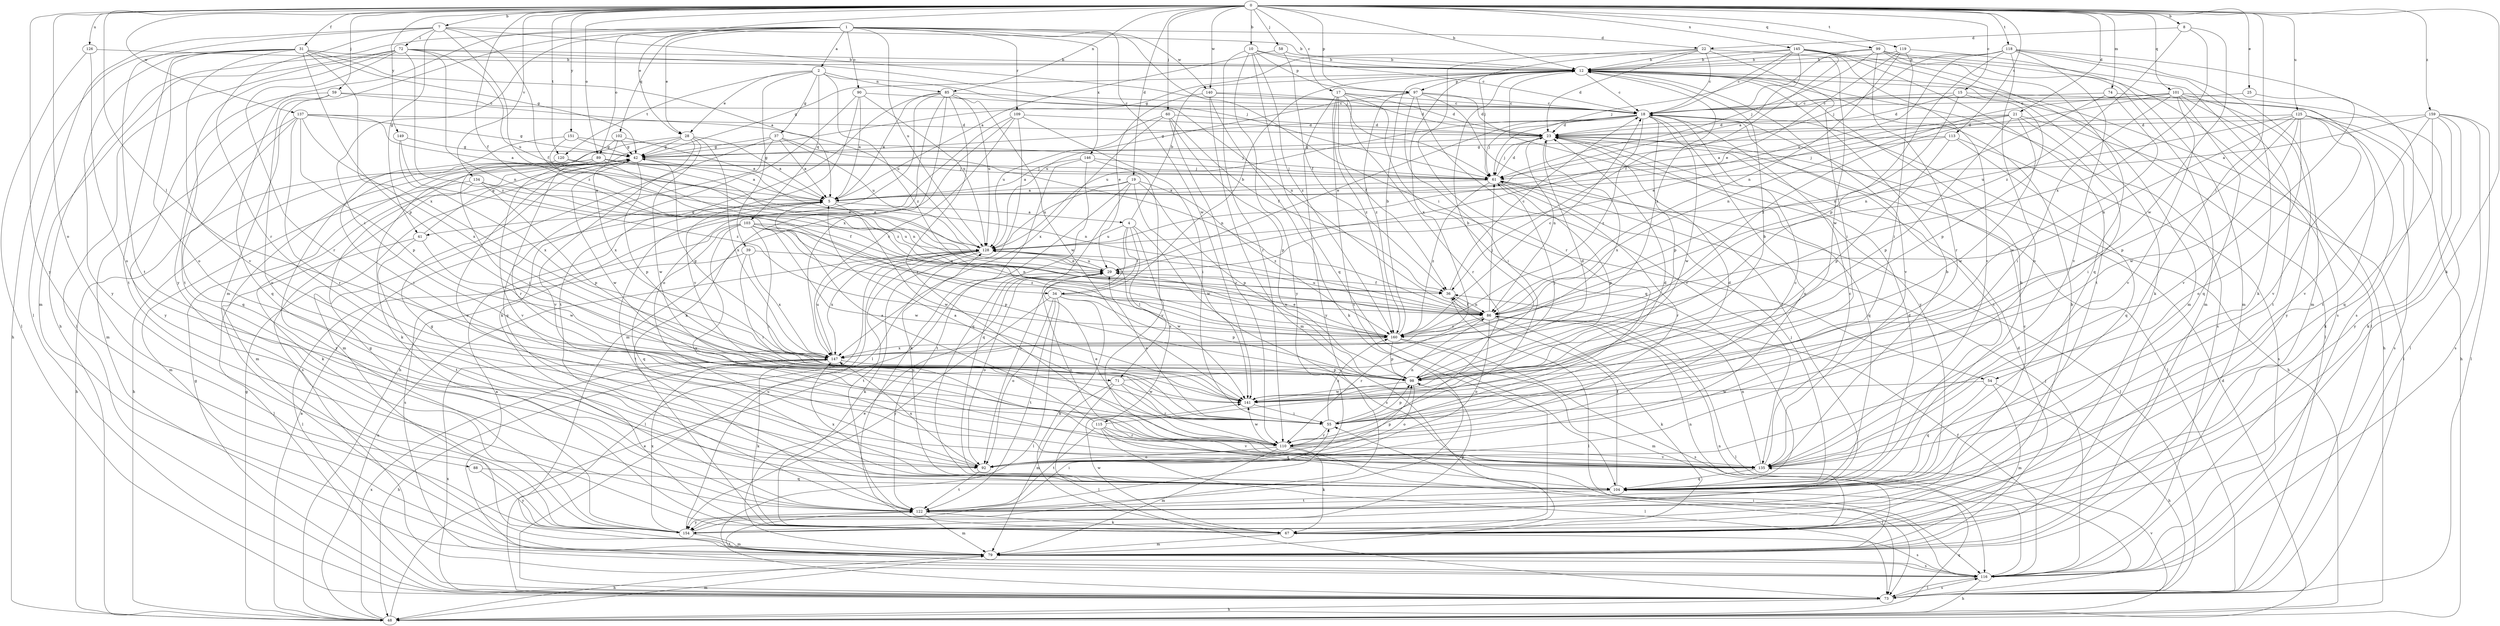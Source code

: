 strict digraph  {
0;
1;
2;
4;
5;
7;
8;
10;
12;
15;
17;
18;
19;
21;
22;
23;
25;
28;
29;
31;
34;
36;
37;
39;
41;
42;
48;
54;
55;
58;
59;
60;
61;
67;
71;
72;
73;
74;
79;
85;
86;
88;
89;
90;
92;
97;
98;
99;
101;
102;
103;
104;
109;
110;
113;
115;
116;
118;
119;
120;
122;
125;
126;
128;
134;
135;
137;
140;
141;
145;
146;
147;
149;
151;
154;
159;
160;
0 -> 7  [label=b];
0 -> 8  [label=b];
0 -> 10  [label=b];
0 -> 12  [label=b];
0 -> 15  [label=c];
0 -> 17  [label=c];
0 -> 19  [label=d];
0 -> 21  [label=d];
0 -> 25  [label=e];
0 -> 28  [label=e];
0 -> 31  [label=f];
0 -> 34  [label=f];
0 -> 54  [label=i];
0 -> 58  [label=j];
0 -> 59  [label=j];
0 -> 60  [label=j];
0 -> 67  [label=k];
0 -> 71  [label=l];
0 -> 74  [label=m];
0 -> 85  [label=n];
0 -> 88  [label=o];
0 -> 89  [label=o];
0 -> 97  [label=p];
0 -> 99  [label=q];
0 -> 101  [label=q];
0 -> 113  [label=s];
0 -> 118  [label=t];
0 -> 119  [label=t];
0 -> 120  [label=t];
0 -> 125  [label=u];
0 -> 126  [label=u];
0 -> 134  [label=v];
0 -> 137  [label=w];
0 -> 140  [label=w];
0 -> 145  [label=x];
0 -> 149  [label=y];
0 -> 151  [label=y];
0 -> 154  [label=y];
0 -> 159  [label=z];
1 -> 2  [label=a];
1 -> 22  [label=d];
1 -> 28  [label=e];
1 -> 48  [label=h];
1 -> 54  [label=i];
1 -> 55  [label=i];
1 -> 79  [label=m];
1 -> 89  [label=o];
1 -> 90  [label=o];
1 -> 102  [label=q];
1 -> 109  [label=r];
1 -> 128  [label=u];
1 -> 140  [label=w];
1 -> 141  [label=w];
1 -> 146  [label=x];
1 -> 154  [label=y];
2 -> 28  [label=e];
2 -> 37  [label=g];
2 -> 39  [label=g];
2 -> 85  [label=n];
2 -> 86  [label=n];
2 -> 103  [label=q];
2 -> 120  [label=t];
2 -> 160  [label=z];
4 -> 12  [label=b];
4 -> 34  [label=f];
4 -> 71  [label=l];
4 -> 92  [label=o];
4 -> 115  [label=s];
4 -> 116  [label=s];
4 -> 128  [label=u];
5 -> 4  [label=a];
5 -> 41  [label=g];
5 -> 122  [label=t];
5 -> 141  [label=w];
7 -> 12  [label=b];
7 -> 36  [label=f];
7 -> 41  [label=g];
7 -> 61  [label=j];
7 -> 72  [label=l];
7 -> 73  [label=l];
7 -> 110  [label=r];
7 -> 122  [label=t];
7 -> 160  [label=z];
8 -> 22  [label=d];
8 -> 141  [label=w];
8 -> 147  [label=x];
8 -> 160  [label=z];
10 -> 12  [label=b];
10 -> 18  [label=c];
10 -> 97  [label=p];
10 -> 104  [label=q];
10 -> 110  [label=r];
10 -> 154  [label=y];
10 -> 160  [label=z];
12 -> 18  [label=c];
12 -> 42  [label=g];
12 -> 48  [label=h];
12 -> 73  [label=l];
12 -> 97  [label=p];
12 -> 116  [label=s];
12 -> 135  [label=v];
12 -> 147  [label=x];
12 -> 154  [label=y];
12 -> 160  [label=z];
15 -> 18  [label=c];
15 -> 23  [label=d];
15 -> 48  [label=h];
15 -> 86  [label=n];
15 -> 98  [label=p];
17 -> 18  [label=c];
17 -> 23  [label=d];
17 -> 36  [label=f];
17 -> 104  [label=q];
17 -> 110  [label=r];
17 -> 122  [label=t];
17 -> 154  [label=y];
17 -> 160  [label=z];
18 -> 23  [label=d];
18 -> 29  [label=e];
18 -> 42  [label=g];
18 -> 48  [label=h];
18 -> 61  [label=j];
18 -> 92  [label=o];
18 -> 98  [label=p];
18 -> 128  [label=u];
18 -> 141  [label=w];
18 -> 160  [label=z];
19 -> 5  [label=a];
19 -> 98  [label=p];
19 -> 104  [label=q];
19 -> 122  [label=t];
19 -> 128  [label=u];
19 -> 141  [label=w];
19 -> 160  [label=z];
21 -> 5  [label=a];
21 -> 23  [label=d];
21 -> 29  [label=e];
21 -> 55  [label=i];
21 -> 73  [label=l];
21 -> 98  [label=p];
21 -> 141  [label=w];
22 -> 12  [label=b];
22 -> 18  [label=c];
22 -> 23  [label=d];
22 -> 55  [label=i];
22 -> 61  [label=j];
22 -> 110  [label=r];
22 -> 141  [label=w];
23 -> 42  [label=g];
23 -> 61  [label=j];
23 -> 73  [label=l];
23 -> 86  [label=n];
23 -> 104  [label=q];
23 -> 147  [label=x];
25 -> 18  [label=c];
25 -> 135  [label=v];
28 -> 5  [label=a];
28 -> 42  [label=g];
28 -> 67  [label=k];
28 -> 110  [label=r];
28 -> 135  [label=v];
28 -> 141  [label=w];
28 -> 147  [label=x];
29 -> 36  [label=f];
29 -> 92  [label=o];
29 -> 128  [label=u];
29 -> 135  [label=v];
31 -> 5  [label=a];
31 -> 12  [label=b];
31 -> 42  [label=g];
31 -> 48  [label=h];
31 -> 92  [label=o];
31 -> 98  [label=p];
31 -> 122  [label=t];
31 -> 135  [label=v];
31 -> 147  [label=x];
31 -> 154  [label=y];
34 -> 12  [label=b];
34 -> 67  [label=k];
34 -> 73  [label=l];
34 -> 86  [label=n];
34 -> 92  [label=o];
34 -> 98  [label=p];
34 -> 122  [label=t];
34 -> 154  [label=y];
36 -> 18  [label=c];
36 -> 73  [label=l];
36 -> 86  [label=n];
37 -> 5  [label=a];
37 -> 42  [label=g];
37 -> 79  [label=m];
37 -> 86  [label=n];
37 -> 104  [label=q];
37 -> 128  [label=u];
39 -> 29  [label=e];
39 -> 55  [label=i];
39 -> 73  [label=l];
39 -> 147  [label=x];
41 -> 42  [label=g];
41 -> 73  [label=l];
41 -> 122  [label=t];
41 -> 141  [label=w];
42 -> 61  [label=j];
42 -> 79  [label=m];
42 -> 86  [label=n];
42 -> 92  [label=o];
42 -> 98  [label=p];
42 -> 116  [label=s];
42 -> 141  [label=w];
48 -> 5  [label=a];
48 -> 23  [label=d];
48 -> 29  [label=e];
48 -> 42  [label=g];
48 -> 79  [label=m];
48 -> 104  [label=q];
48 -> 128  [label=u];
48 -> 147  [label=x];
54 -> 48  [label=h];
54 -> 79  [label=m];
54 -> 104  [label=q];
54 -> 141  [label=w];
55 -> 5  [label=a];
55 -> 23  [label=d];
55 -> 29  [label=e];
55 -> 86  [label=n];
55 -> 98  [label=p];
55 -> 110  [label=r];
55 -> 160  [label=z];
58 -> 5  [label=a];
58 -> 12  [label=b];
58 -> 36  [label=f];
59 -> 18  [label=c];
59 -> 92  [label=o];
59 -> 104  [label=q];
59 -> 128  [label=u];
59 -> 154  [label=y];
60 -> 23  [label=d];
60 -> 36  [label=f];
60 -> 98  [label=p];
60 -> 110  [label=r];
60 -> 128  [label=u];
60 -> 147  [label=x];
61 -> 5  [label=a];
61 -> 23  [label=d];
61 -> 73  [label=l];
61 -> 98  [label=p];
61 -> 110  [label=r];
61 -> 160  [label=z];
67 -> 12  [label=b];
67 -> 79  [label=m];
67 -> 86  [label=n];
67 -> 116  [label=s];
67 -> 141  [label=w];
71 -> 61  [label=j];
71 -> 73  [label=l];
71 -> 79  [label=m];
71 -> 110  [label=r];
71 -> 141  [label=w];
72 -> 12  [label=b];
72 -> 61  [label=j];
72 -> 73  [label=l];
72 -> 79  [label=m];
72 -> 86  [label=n];
72 -> 110  [label=r];
72 -> 122  [label=t];
72 -> 128  [label=u];
72 -> 160  [label=z];
73 -> 42  [label=g];
73 -> 48  [label=h];
73 -> 116  [label=s];
73 -> 135  [label=v];
73 -> 147  [label=x];
74 -> 18  [label=c];
74 -> 86  [label=n];
74 -> 122  [label=t];
74 -> 141  [label=w];
79 -> 23  [label=d];
79 -> 29  [label=e];
79 -> 48  [label=h];
79 -> 116  [label=s];
85 -> 5  [label=a];
85 -> 18  [label=c];
85 -> 67  [label=k];
85 -> 92  [label=o];
85 -> 110  [label=r];
85 -> 122  [label=t];
85 -> 128  [label=u];
85 -> 141  [label=w];
85 -> 147  [label=x];
86 -> 36  [label=f];
86 -> 61  [label=j];
86 -> 67  [label=k];
86 -> 73  [label=l];
86 -> 92  [label=o];
86 -> 110  [label=r];
86 -> 128  [label=u];
86 -> 160  [label=z];
88 -> 104  [label=q];
88 -> 154  [label=y];
89 -> 5  [label=a];
89 -> 29  [label=e];
89 -> 48  [label=h];
89 -> 61  [label=j];
89 -> 86  [label=n];
89 -> 135  [label=v];
89 -> 154  [label=y];
90 -> 5  [label=a];
90 -> 18  [label=c];
90 -> 67  [label=k];
90 -> 128  [label=u];
90 -> 135  [label=v];
92 -> 98  [label=p];
92 -> 122  [label=t];
92 -> 147  [label=x];
97 -> 18  [label=c];
97 -> 23  [label=d];
97 -> 55  [label=i];
97 -> 122  [label=t];
97 -> 128  [label=u];
97 -> 135  [label=v];
97 -> 160  [label=z];
98 -> 12  [label=b];
98 -> 23  [label=d];
98 -> 92  [label=o];
98 -> 141  [label=w];
99 -> 12  [label=b];
99 -> 18  [label=c];
99 -> 61  [label=j];
99 -> 73  [label=l];
99 -> 79  [label=m];
99 -> 104  [label=q];
99 -> 110  [label=r];
99 -> 116  [label=s];
101 -> 18  [label=c];
101 -> 55  [label=i];
101 -> 73  [label=l];
101 -> 86  [label=n];
101 -> 104  [label=q];
101 -> 122  [label=t];
101 -> 135  [label=v];
101 -> 154  [label=y];
101 -> 160  [label=z];
102 -> 5  [label=a];
102 -> 42  [label=g];
102 -> 55  [label=i];
102 -> 147  [label=x];
103 -> 55  [label=i];
103 -> 86  [label=n];
103 -> 98  [label=p];
103 -> 104  [label=q];
103 -> 116  [label=s];
103 -> 128  [label=u];
103 -> 135  [label=v];
103 -> 141  [label=w];
103 -> 160  [label=z];
104 -> 12  [label=b];
104 -> 18  [label=c];
104 -> 23  [label=d];
104 -> 36  [label=f];
104 -> 42  [label=g];
104 -> 61  [label=j];
104 -> 122  [label=t];
104 -> 128  [label=u];
104 -> 147  [label=x];
109 -> 23  [label=d];
109 -> 48  [label=h];
109 -> 55  [label=i];
109 -> 73  [label=l];
109 -> 79  [label=m];
109 -> 147  [label=x];
110 -> 18  [label=c];
110 -> 29  [label=e];
110 -> 67  [label=k];
110 -> 73  [label=l];
110 -> 79  [label=m];
110 -> 92  [label=o];
110 -> 135  [label=v];
110 -> 141  [label=w];
113 -> 42  [label=g];
113 -> 61  [label=j];
113 -> 98  [label=p];
113 -> 104  [label=q];
113 -> 116  [label=s];
115 -> 5  [label=a];
115 -> 23  [label=d];
115 -> 73  [label=l];
115 -> 104  [label=q];
115 -> 110  [label=r];
115 -> 122  [label=t];
115 -> 135  [label=v];
116 -> 5  [label=a];
116 -> 36  [label=f];
116 -> 48  [label=h];
116 -> 55  [label=i];
116 -> 61  [label=j];
116 -> 73  [label=l];
116 -> 86  [label=n];
116 -> 122  [label=t];
118 -> 12  [label=b];
118 -> 61  [label=j];
118 -> 67  [label=k];
118 -> 79  [label=m];
118 -> 92  [label=o];
118 -> 98  [label=p];
118 -> 116  [label=s];
118 -> 128  [label=u];
118 -> 135  [label=v];
119 -> 12  [label=b];
119 -> 29  [label=e];
119 -> 55  [label=i];
119 -> 79  [label=m];
119 -> 86  [label=n];
120 -> 29  [label=e];
120 -> 48  [label=h];
120 -> 61  [label=j];
122 -> 55  [label=i];
122 -> 67  [label=k];
122 -> 79  [label=m];
122 -> 154  [label=y];
125 -> 23  [label=d];
125 -> 67  [label=k];
125 -> 86  [label=n];
125 -> 92  [label=o];
125 -> 98  [label=p];
125 -> 116  [label=s];
125 -> 128  [label=u];
125 -> 135  [label=v];
125 -> 141  [label=w];
126 -> 12  [label=b];
126 -> 73  [label=l];
126 -> 92  [label=o];
128 -> 29  [label=e];
128 -> 67  [label=k];
128 -> 73  [label=l];
128 -> 122  [label=t];
128 -> 141  [label=w];
128 -> 147  [label=x];
134 -> 5  [label=a];
134 -> 36  [label=f];
134 -> 67  [label=k];
134 -> 79  [label=m];
134 -> 98  [label=p];
135 -> 12  [label=b];
135 -> 18  [label=c];
135 -> 86  [label=n];
135 -> 104  [label=q];
137 -> 5  [label=a];
137 -> 23  [label=d];
137 -> 42  [label=g];
137 -> 79  [label=m];
137 -> 98  [label=p];
137 -> 104  [label=q];
137 -> 110  [label=r];
137 -> 147  [label=x];
140 -> 18  [label=c];
140 -> 23  [label=d];
140 -> 29  [label=e];
140 -> 67  [label=k];
140 -> 79  [label=m];
141 -> 12  [label=b];
141 -> 55  [label=i];
145 -> 5  [label=a];
145 -> 12  [label=b];
145 -> 18  [label=c];
145 -> 36  [label=f];
145 -> 42  [label=g];
145 -> 61  [label=j];
145 -> 67  [label=k];
145 -> 79  [label=m];
145 -> 122  [label=t];
145 -> 135  [label=v];
146 -> 5  [label=a];
146 -> 61  [label=j];
146 -> 67  [label=k];
146 -> 104  [label=q];
146 -> 135  [label=v];
147 -> 42  [label=g];
147 -> 48  [label=h];
147 -> 67  [label=k];
147 -> 98  [label=p];
147 -> 128  [label=u];
149 -> 42  [label=g];
149 -> 147  [label=x];
149 -> 160  [label=z];
151 -> 42  [label=g];
151 -> 55  [label=i];
151 -> 61  [label=j];
151 -> 160  [label=z];
154 -> 18  [label=c];
154 -> 42  [label=g];
154 -> 79  [label=m];
154 -> 98  [label=p];
154 -> 128  [label=u];
154 -> 147  [label=x];
159 -> 5  [label=a];
159 -> 23  [label=d];
159 -> 67  [label=k];
159 -> 73  [label=l];
159 -> 104  [label=q];
159 -> 116  [label=s];
159 -> 135  [label=v];
159 -> 154  [label=y];
160 -> 12  [label=b];
160 -> 18  [label=c];
160 -> 29  [label=e];
160 -> 79  [label=m];
160 -> 98  [label=p];
160 -> 116  [label=s];
160 -> 147  [label=x];
}
